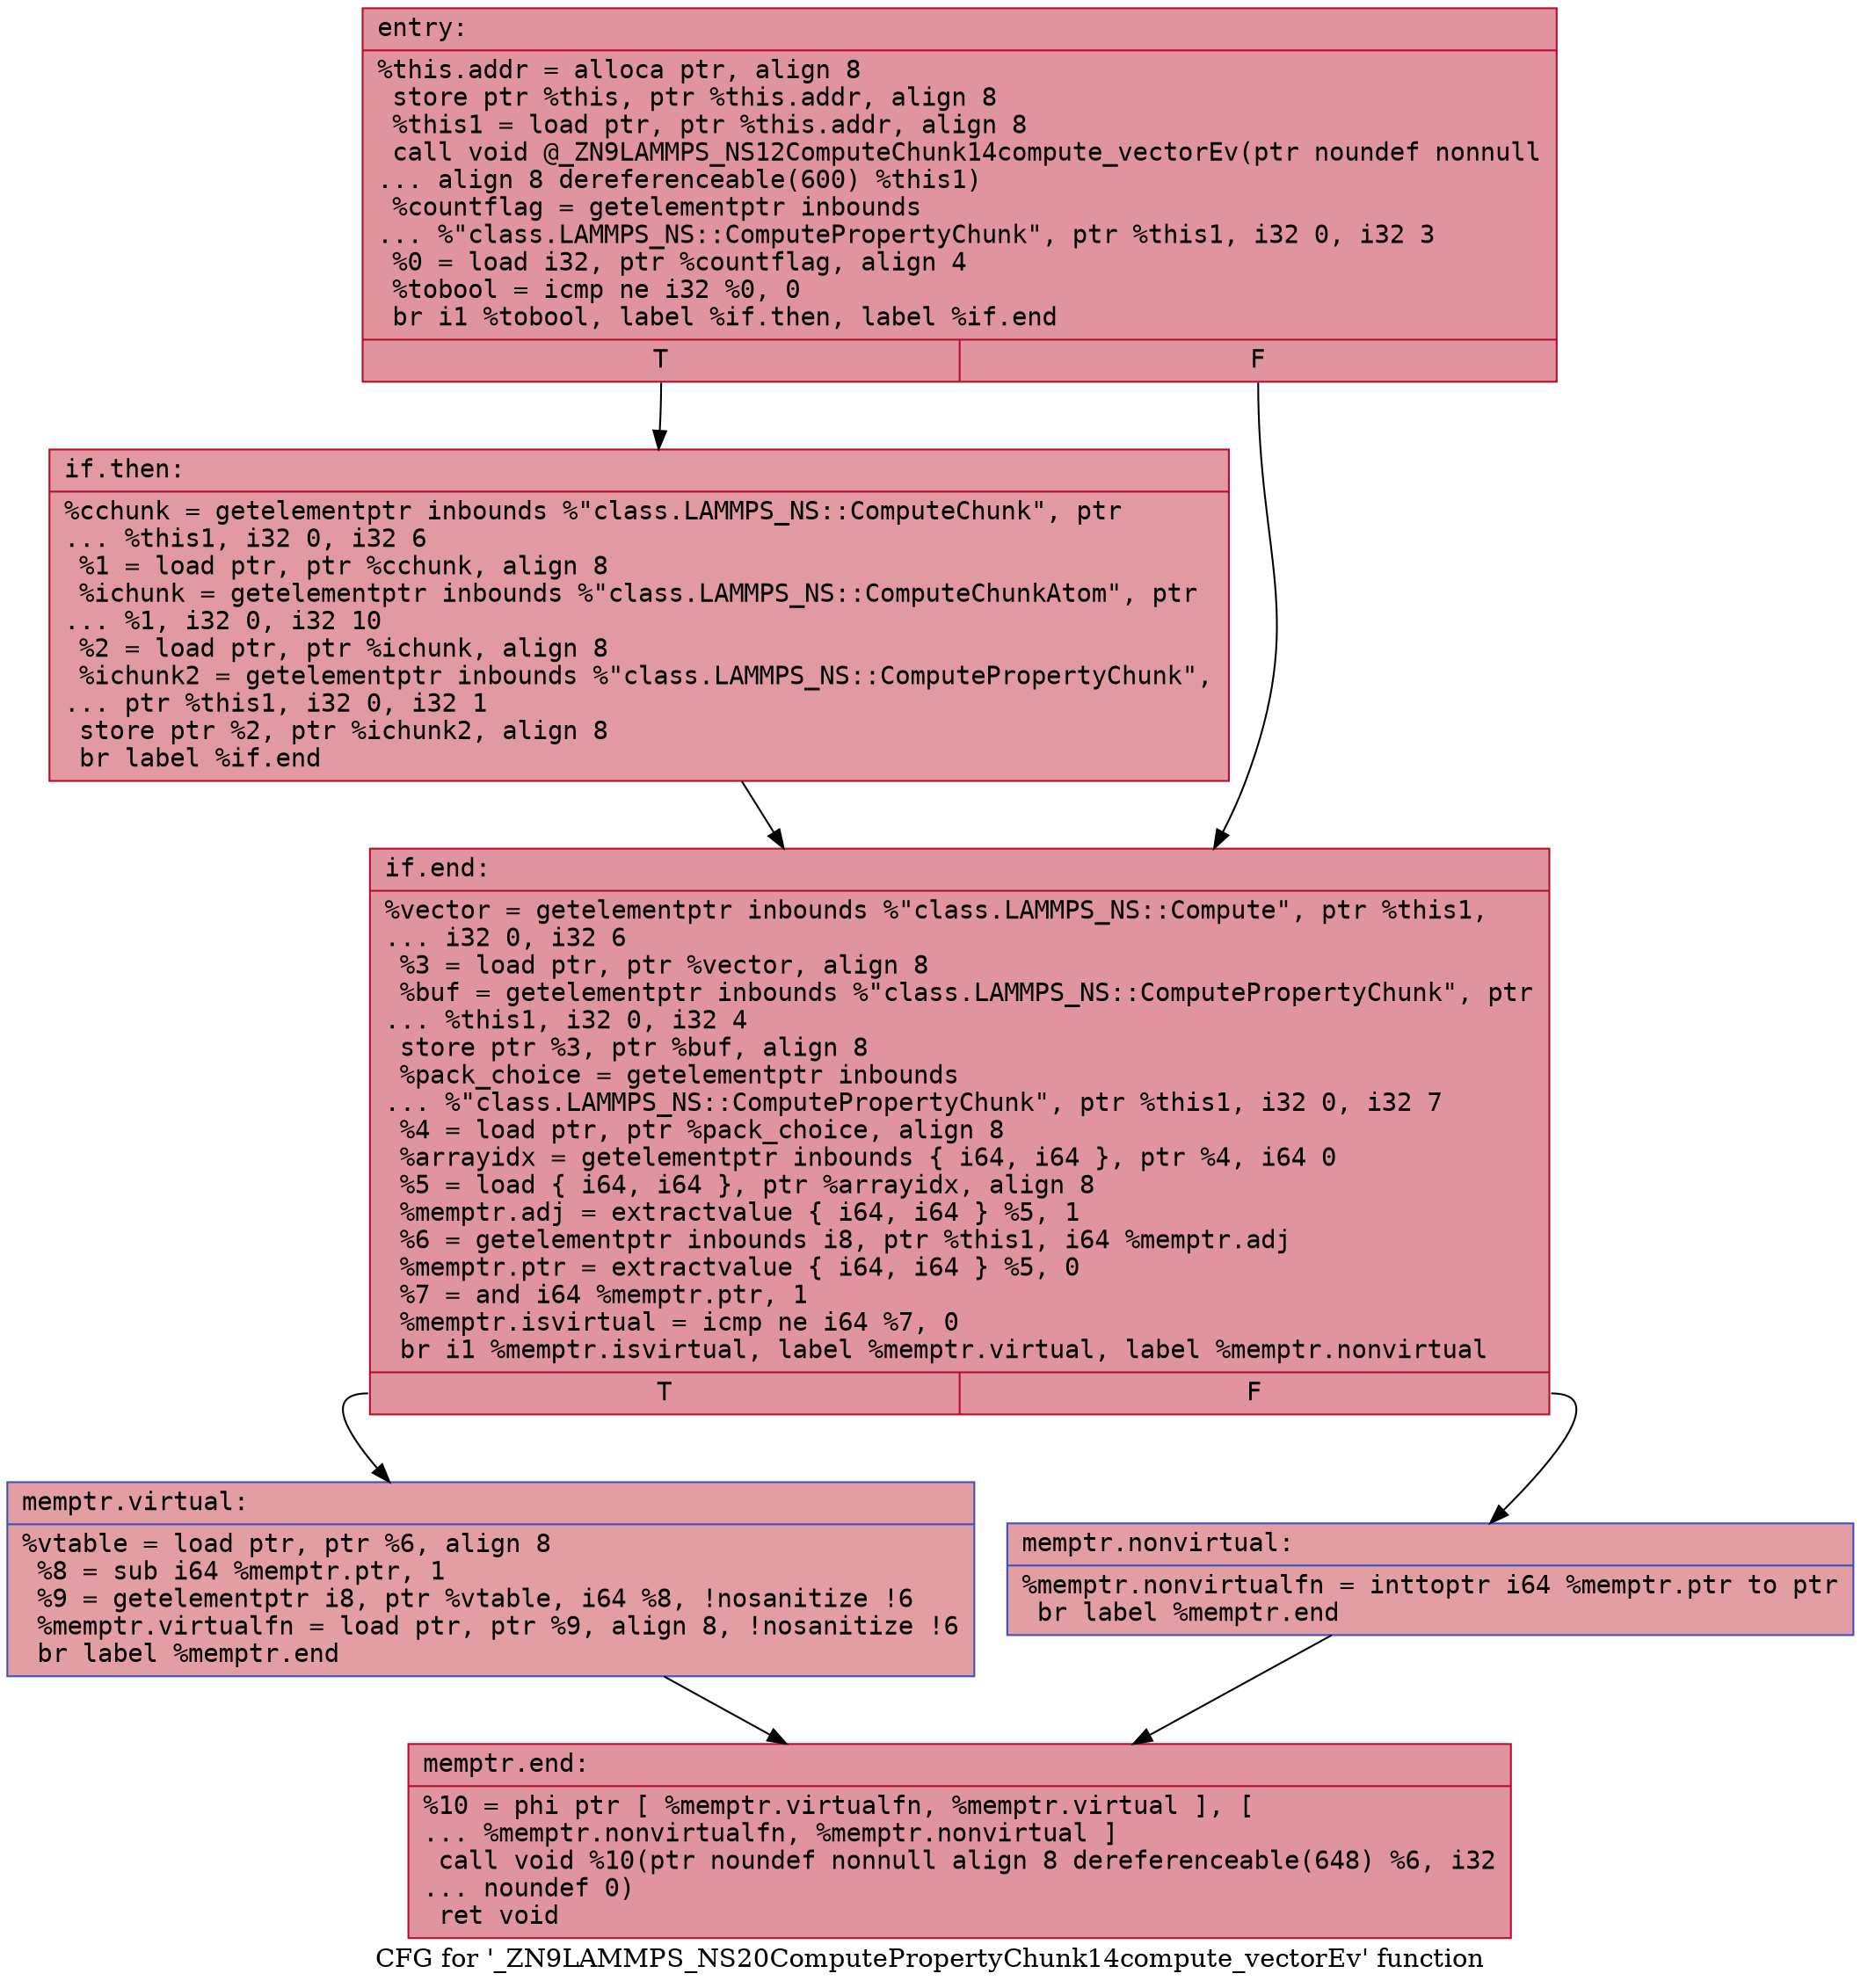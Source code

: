 digraph "CFG for '_ZN9LAMMPS_NS20ComputePropertyChunk14compute_vectorEv' function" {
	label="CFG for '_ZN9LAMMPS_NS20ComputePropertyChunk14compute_vectorEv' function";

	Node0x55b16050d8d0 [shape=record,color="#b70d28ff", style=filled, fillcolor="#b70d2870" fontname="Courier",label="{entry:\l|  %this.addr = alloca ptr, align 8\l  store ptr %this, ptr %this.addr, align 8\l  %this1 = load ptr, ptr %this.addr, align 8\l  call void @_ZN9LAMMPS_NS12ComputeChunk14compute_vectorEv(ptr noundef nonnull\l... align 8 dereferenceable(600) %this1)\l  %countflag = getelementptr inbounds\l... %\"class.LAMMPS_NS::ComputePropertyChunk\", ptr %this1, i32 0, i32 3\l  %0 = load i32, ptr %countflag, align 4\l  %tobool = icmp ne i32 %0, 0\l  br i1 %tobool, label %if.then, label %if.end\l|{<s0>T|<s1>F}}"];
	Node0x55b16050d8d0:s0 -> Node0x55b16050dd80[tooltip="entry -> if.then\nProbability 62.50%" ];
	Node0x55b16050d8d0:s1 -> Node0x55b16050ddf0[tooltip="entry -> if.end\nProbability 37.50%" ];
	Node0x55b16050dd80 [shape=record,color="#b70d28ff", style=filled, fillcolor="#bb1b2c70" fontname="Courier",label="{if.then:\l|  %cchunk = getelementptr inbounds %\"class.LAMMPS_NS::ComputeChunk\", ptr\l... %this1, i32 0, i32 6\l  %1 = load ptr, ptr %cchunk, align 8\l  %ichunk = getelementptr inbounds %\"class.LAMMPS_NS::ComputeChunkAtom\", ptr\l... %1, i32 0, i32 10\l  %2 = load ptr, ptr %ichunk, align 8\l  %ichunk2 = getelementptr inbounds %\"class.LAMMPS_NS::ComputePropertyChunk\",\l... ptr %this1, i32 0, i32 1\l  store ptr %2, ptr %ichunk2, align 8\l  br label %if.end\l}"];
	Node0x55b16050dd80 -> Node0x55b16050ddf0[tooltip="if.then -> if.end\nProbability 100.00%" ];
	Node0x55b16050ddf0 [shape=record,color="#b70d28ff", style=filled, fillcolor="#b70d2870" fontname="Courier",label="{if.end:\l|  %vector = getelementptr inbounds %\"class.LAMMPS_NS::Compute\", ptr %this1,\l... i32 0, i32 6\l  %3 = load ptr, ptr %vector, align 8\l  %buf = getelementptr inbounds %\"class.LAMMPS_NS::ComputePropertyChunk\", ptr\l... %this1, i32 0, i32 4\l  store ptr %3, ptr %buf, align 8\l  %pack_choice = getelementptr inbounds\l... %\"class.LAMMPS_NS::ComputePropertyChunk\", ptr %this1, i32 0, i32 7\l  %4 = load ptr, ptr %pack_choice, align 8\l  %arrayidx = getelementptr inbounds \{ i64, i64 \}, ptr %4, i64 0\l  %5 = load \{ i64, i64 \}, ptr %arrayidx, align 8\l  %memptr.adj = extractvalue \{ i64, i64 \} %5, 1\l  %6 = getelementptr inbounds i8, ptr %this1, i64 %memptr.adj\l  %memptr.ptr = extractvalue \{ i64, i64 \} %5, 0\l  %7 = and i64 %memptr.ptr, 1\l  %memptr.isvirtual = icmp ne i64 %7, 0\l  br i1 %memptr.isvirtual, label %memptr.virtual, label %memptr.nonvirtual\l|{<s0>T|<s1>F}}"];
	Node0x55b16050ddf0:s0 -> Node0x55b16050ee60[tooltip="if.end -> memptr.virtual\nProbability 50.00%" ];
	Node0x55b16050ddf0:s1 -> Node0x55b16050eeb0[tooltip="if.end -> memptr.nonvirtual\nProbability 50.00%" ];
	Node0x55b16050ee60 [shape=record,color="#3d50c3ff", style=filled, fillcolor="#be242e70" fontname="Courier",label="{memptr.virtual:\l|  %vtable = load ptr, ptr %6, align 8\l  %8 = sub i64 %memptr.ptr, 1\l  %9 = getelementptr i8, ptr %vtable, i64 %8, !nosanitize !6\l  %memptr.virtualfn = load ptr, ptr %9, align 8, !nosanitize !6\l  br label %memptr.end\l}"];
	Node0x55b16050ee60 -> Node0x55b16050f970[tooltip="memptr.virtual -> memptr.end\nProbability 100.00%" ];
	Node0x55b16050eeb0 [shape=record,color="#3d50c3ff", style=filled, fillcolor="#be242e70" fontname="Courier",label="{memptr.nonvirtual:\l|  %memptr.nonvirtualfn = inttoptr i64 %memptr.ptr to ptr\l  br label %memptr.end\l}"];
	Node0x55b16050eeb0 -> Node0x55b16050f970[tooltip="memptr.nonvirtual -> memptr.end\nProbability 100.00%" ];
	Node0x55b16050f970 [shape=record,color="#b70d28ff", style=filled, fillcolor="#b70d2870" fontname="Courier",label="{memptr.end:\l|  %10 = phi ptr [ %memptr.virtualfn, %memptr.virtual ], [\l... %memptr.nonvirtualfn, %memptr.nonvirtual ]\l  call void %10(ptr noundef nonnull align 8 dereferenceable(648) %6, i32\l... noundef 0)\l  ret void\l}"];
}

